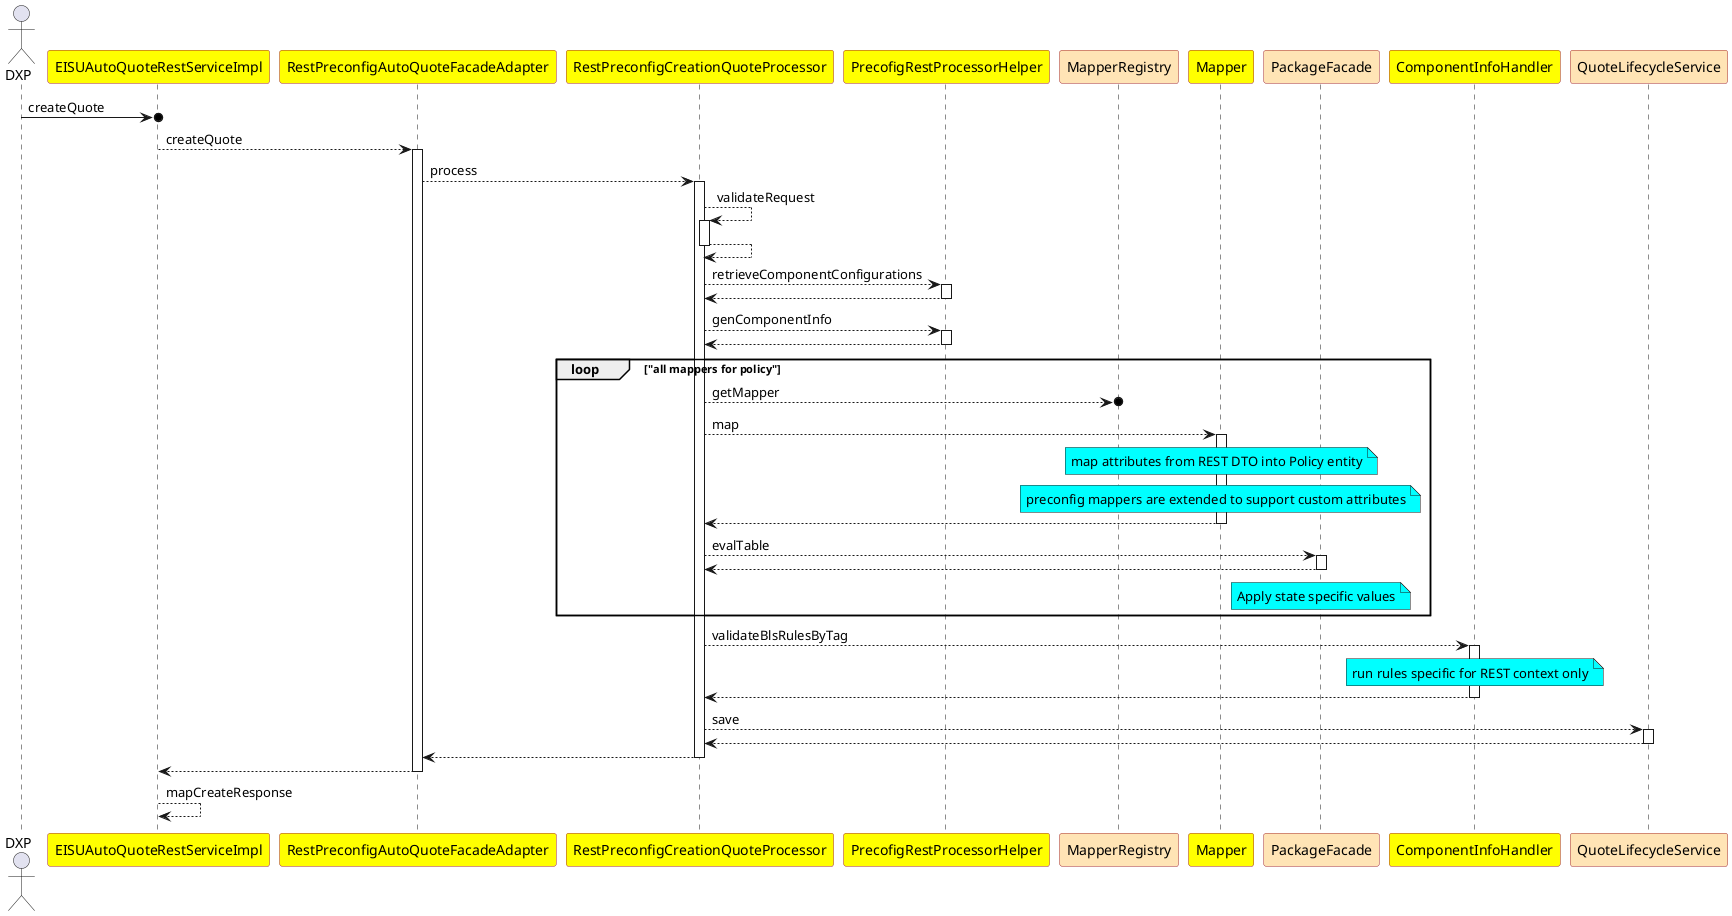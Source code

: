 @startuml

skinparam  participant {
  BackgroundColor yellow
  BorderColor brown
}

actor DXP

participant EISUAutoQuoteRestServiceImpl
participant RestPreconfigAutoQuoteFacadeAdapter
participant RestPreconfigCreationQuoteProcessor
participant PrecofigRestProcessorHelper
participant MapperRegistry #moccasin
participant Mapper
participant PackageFacade #moccasin
participant ComponentInfoHandler
participant QuoteLifecycleService #moccasin



DXP ->o EISUAutoQuoteRestServiceImpl:createQuote
EISUAutoQuoteRestServiceImpl --> RestPreconfigAutoQuoteFacadeAdapter ++: createQuote
RestPreconfigAutoQuoteFacadeAdapter --> RestPreconfigCreationQuoteProcessor ++: process
RestPreconfigCreationQuoteProcessor --> RestPreconfigCreationQuoteProcessor ++: validateRequest
return
RestPreconfigCreationQuoteProcessor --> PrecofigRestProcessorHelper ++:retrieveComponentConfigurations
return
RestPreconfigCreationQuoteProcessor --> PrecofigRestProcessorHelper ++:genComponentInfo
return
loop "all mappers for policy"
RestPreconfigCreationQuoteProcessor -->o MapperRegistry:getMapper
RestPreconfigCreationQuoteProcessor --> Mapper ++:map
note over Mapper #aqua: map attributes from REST DTO into Policy entity
note over Mapper #aqua: preconfig mappers are extended to support custom attributes
return
RestPreconfigCreationQuoteProcessor --> PackageFacade ++:evalTable
return
note over PackageFacade #aqua: Apply state specific values
end

RestPreconfigCreationQuoteProcessor --> ComponentInfoHandler ++: validateBlsRulesByTag
note over ComponentInfoHandler #aqua: run rules specific for REST context only
return
RestPreconfigCreationQuoteProcessor --> QuoteLifecycleService ++:save
return
return
return
EISUAutoQuoteRestServiceImpl --> EISUAutoQuoteRestServiceImpl :mapCreateResponse




@enduml
